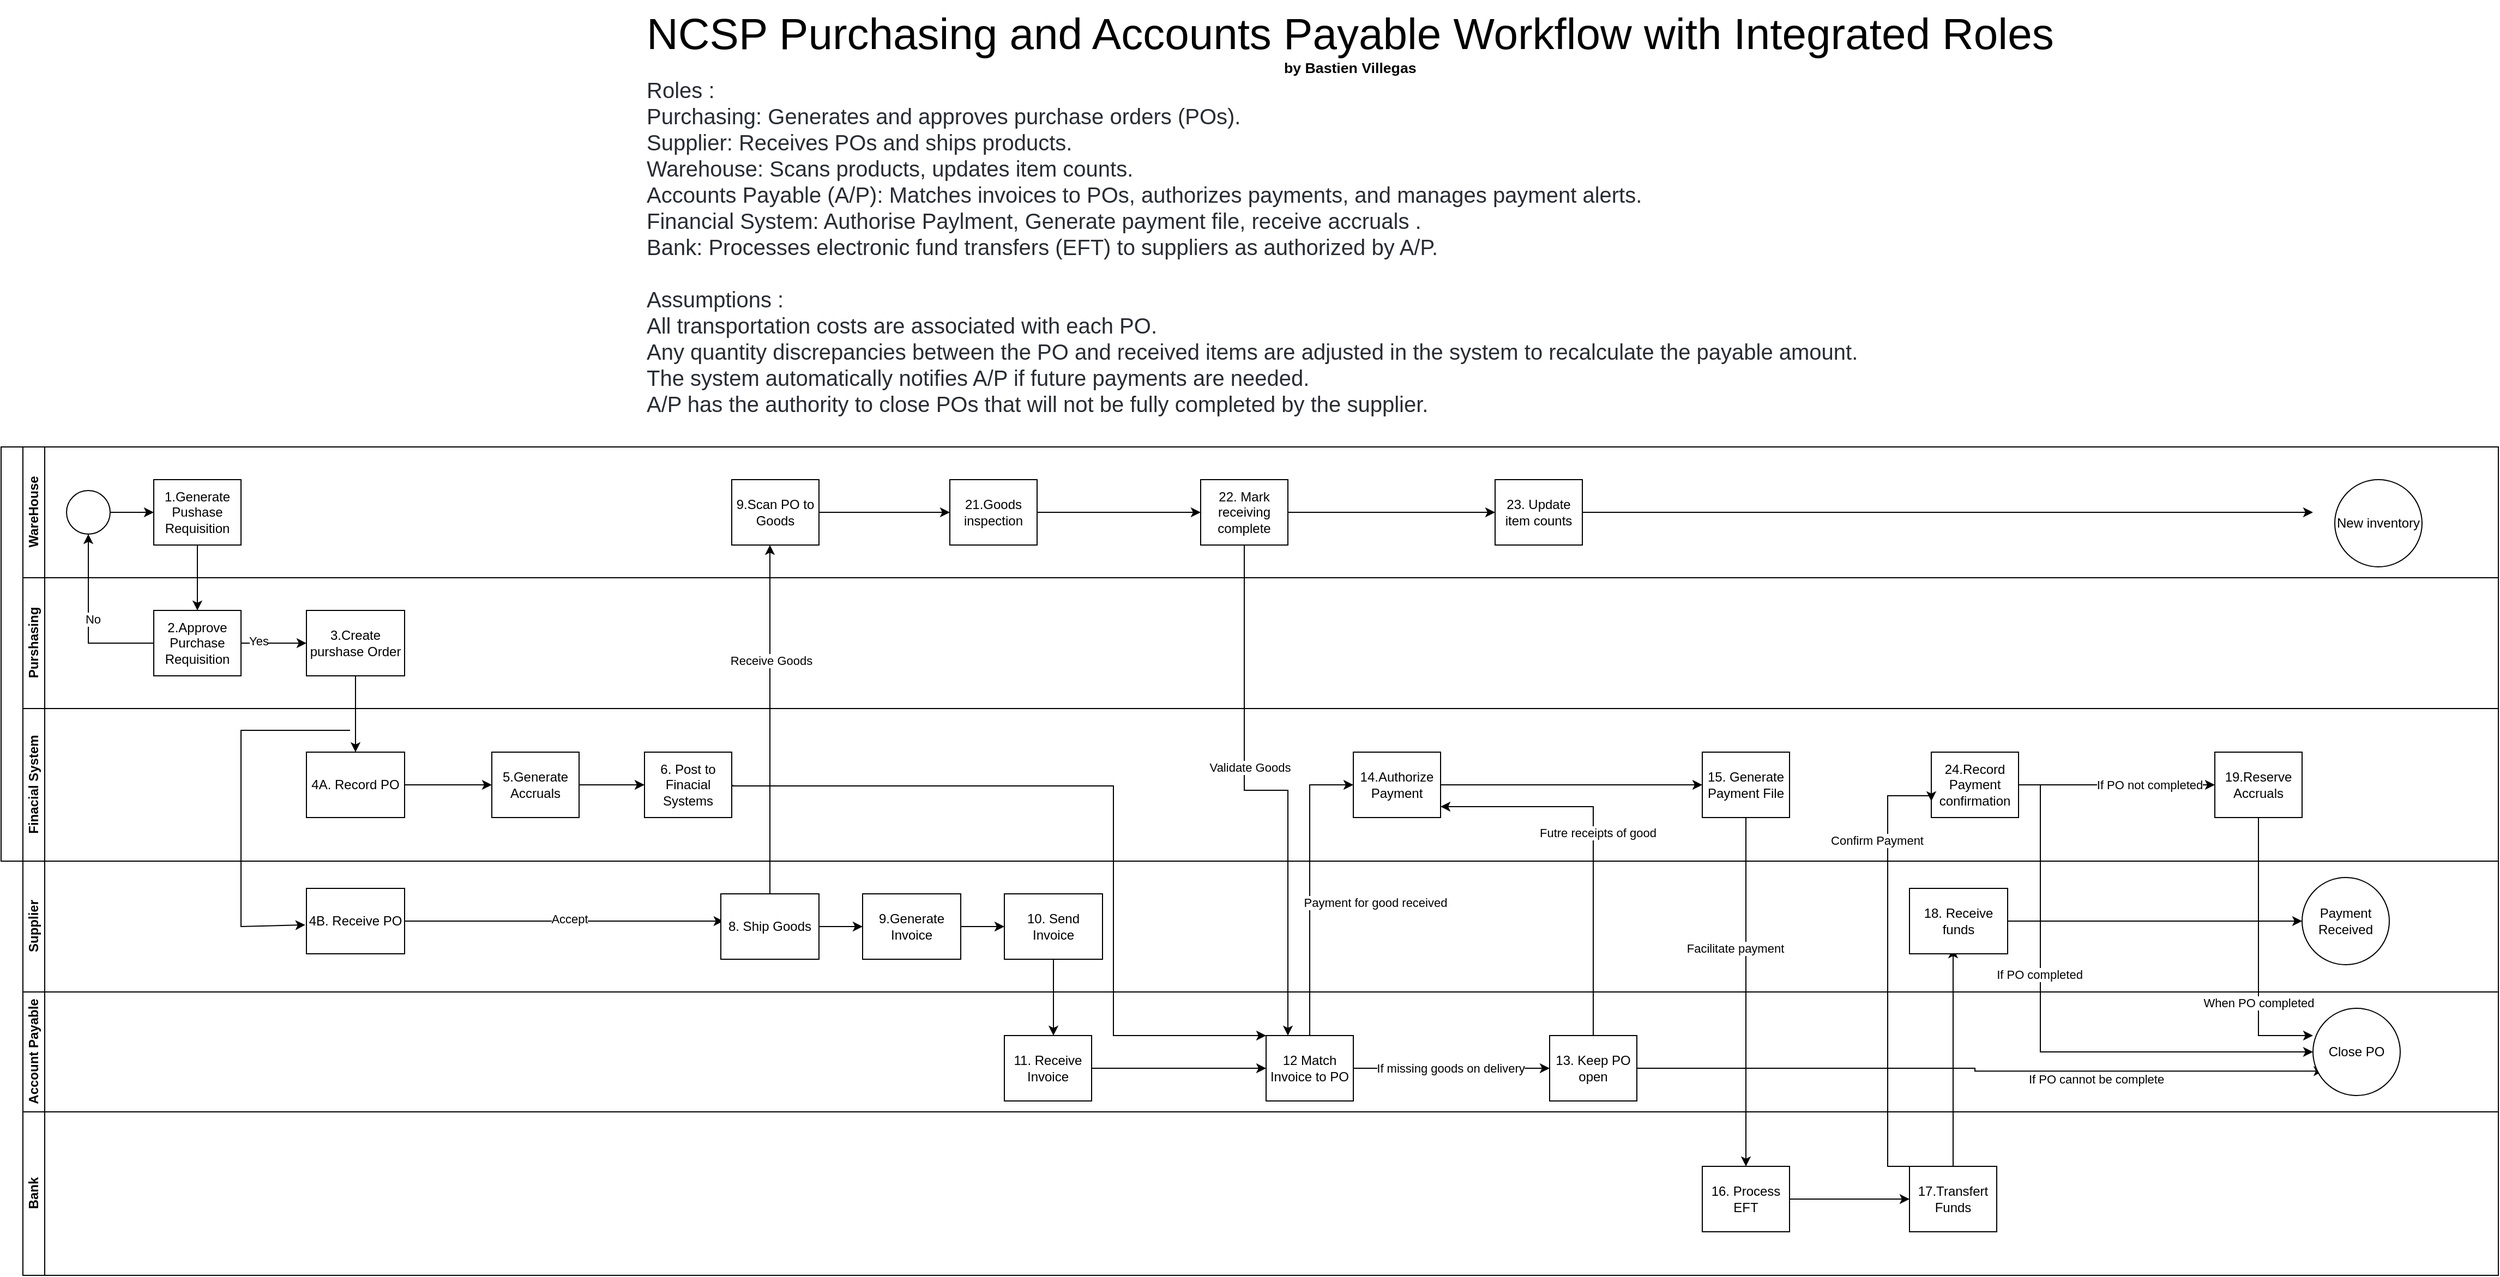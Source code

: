 <mxfile version="24.8.6">
  <diagram id="prtHgNgQTEPvFCAcTncT" name="Page-1">
    <mxGraphModel dx="1434" dy="1914" grid="1" gridSize="10" guides="1" tooltips="1" connect="1" arrows="1" fold="1" page="1" pageScale="1" pageWidth="827" pageHeight="1169" math="0" shadow="0">
      <root>
        <mxCell id="0" />
        <mxCell id="1" parent="0" />
        <mxCell id="dNxyNK7c78bLwvsdeMH5-19" value="" style="swimlane;html=1;childLayout=stackLayout;resizeParent=1;resizeParentMax=0;horizontal=0;startSize=20;horizontalStack=0;" parent="1" vertex="1">
          <mxGeometry x="120" y="120" width="2290" height="380" as="geometry" />
        </mxCell>
        <mxCell id="dNxyNK7c78bLwvsdeMH5-20" value="WareHouse" style="swimlane;html=1;startSize=20;horizontal=0;" parent="dNxyNK7c78bLwvsdeMH5-19" vertex="1">
          <mxGeometry x="20" width="2270" height="120" as="geometry" />
        </mxCell>
        <mxCell id="dNxyNK7c78bLwvsdeMH5-25" value="" style="edgeStyle=orthogonalEdgeStyle;rounded=0;orthogonalLoop=1;jettySize=auto;html=1;" parent="dNxyNK7c78bLwvsdeMH5-20" source="dNxyNK7c78bLwvsdeMH5-23" target="dNxyNK7c78bLwvsdeMH5-24" edge="1">
          <mxGeometry relative="1" as="geometry" />
        </mxCell>
        <mxCell id="dNxyNK7c78bLwvsdeMH5-23" value="" style="ellipse;whiteSpace=wrap;html=1;" parent="dNxyNK7c78bLwvsdeMH5-20" vertex="1">
          <mxGeometry x="40" y="40" width="40" height="40" as="geometry" />
        </mxCell>
        <mxCell id="GPdUt59Fllx6KTMSL-Bm-16" style="edgeStyle=orthogonalEdgeStyle;rounded=0;orthogonalLoop=1;jettySize=auto;html=1;" edge="1" parent="dNxyNK7c78bLwvsdeMH5-20" source="dNxyNK7c78bLwvsdeMH5-24">
          <mxGeometry relative="1" as="geometry">
            <mxPoint x="160" y="150" as="targetPoint" />
          </mxGeometry>
        </mxCell>
        <mxCell id="dNxyNK7c78bLwvsdeMH5-24" value="1.Generate Pushase Requisition" style="rounded=0;whiteSpace=wrap;html=1;fontFamily=Helvetica;fontSize=12;fontColor=#000000;align=center;" parent="dNxyNK7c78bLwvsdeMH5-20" vertex="1">
          <mxGeometry x="120" y="30" width="80" height="60" as="geometry" />
        </mxCell>
        <mxCell id="GPdUt59Fllx6KTMSL-Bm-47" style="edgeStyle=orthogonalEdgeStyle;rounded=0;orthogonalLoop=1;jettySize=auto;html=1;entryX=0;entryY=0.5;entryDx=0;entryDy=0;" edge="1" parent="dNxyNK7c78bLwvsdeMH5-20" source="GPdUt59Fllx6KTMSL-Bm-37">
          <mxGeometry relative="1" as="geometry">
            <mxPoint x="850" y="60" as="targetPoint" />
          </mxGeometry>
        </mxCell>
        <mxCell id="GPdUt59Fllx6KTMSL-Bm-37" value="9.Scan PO to Goods" style="rounded=0;whiteSpace=wrap;html=1;fontFamily=Helvetica;fontSize=12;fontColor=#000000;align=center;" vertex="1" parent="dNxyNK7c78bLwvsdeMH5-20">
          <mxGeometry x="650" y="30" width="80" height="60" as="geometry" />
        </mxCell>
        <mxCell id="GPdUt59Fllx6KTMSL-Bm-49" style="edgeStyle=orthogonalEdgeStyle;rounded=0;orthogonalLoop=1;jettySize=auto;html=1;" edge="1" parent="dNxyNK7c78bLwvsdeMH5-20" source="GPdUt59Fllx6KTMSL-Bm-48">
          <mxGeometry relative="1" as="geometry">
            <mxPoint x="1350" y="60" as="targetPoint" />
          </mxGeometry>
        </mxCell>
        <mxCell id="GPdUt59Fllx6KTMSL-Bm-48" value="22. Mark receiving complete" style="rounded=0;whiteSpace=wrap;html=1;fontFamily=Helvetica;fontSize=12;fontColor=#000000;align=center;" vertex="1" parent="dNxyNK7c78bLwvsdeMH5-20">
          <mxGeometry x="1080" y="30" width="80" height="60" as="geometry" />
        </mxCell>
        <mxCell id="GPdUt59Fllx6KTMSL-Bm-78" style="edgeStyle=orthogonalEdgeStyle;rounded=0;orthogonalLoop=1;jettySize=auto;html=1;" edge="1" parent="dNxyNK7c78bLwvsdeMH5-20" source="GPdUt59Fllx6KTMSL-Bm-50">
          <mxGeometry relative="1" as="geometry">
            <mxPoint x="2100" y="60" as="targetPoint" />
          </mxGeometry>
        </mxCell>
        <mxCell id="GPdUt59Fllx6KTMSL-Bm-50" value="23. Update item counts" style="rounded=0;whiteSpace=wrap;html=1;fontFamily=Helvetica;fontSize=12;fontColor=#000000;align=center;" vertex="1" parent="dNxyNK7c78bLwvsdeMH5-20">
          <mxGeometry x="1350" y="30" width="80" height="60" as="geometry" />
        </mxCell>
        <mxCell id="GPdUt59Fllx6KTMSL-Bm-89" style="edgeStyle=orthogonalEdgeStyle;rounded=0;orthogonalLoop=1;jettySize=auto;html=1;entryX=0;entryY=0.5;entryDx=0;entryDy=0;" edge="1" parent="dNxyNK7c78bLwvsdeMH5-20" source="GPdUt59Fllx6KTMSL-Bm-88" target="GPdUt59Fllx6KTMSL-Bm-48">
          <mxGeometry relative="1" as="geometry" />
        </mxCell>
        <mxCell id="GPdUt59Fllx6KTMSL-Bm-88" value="21.Goods inspection" style="rounded=0;whiteSpace=wrap;html=1;fontFamily=Helvetica;fontSize=12;fontColor=#000000;align=center;" vertex="1" parent="dNxyNK7c78bLwvsdeMH5-20">
          <mxGeometry x="850" y="30" width="80" height="60" as="geometry" />
        </mxCell>
        <mxCell id="dNxyNK7c78bLwvsdeMH5-21" value="Purshasing" style="swimlane;html=1;startSize=20;horizontal=0;" parent="dNxyNK7c78bLwvsdeMH5-19" vertex="1">
          <mxGeometry x="20" y="120" width="2270" height="120" as="geometry" />
        </mxCell>
        <mxCell id="GPdUt59Fllx6KTMSL-Bm-22" value="" style="edgeStyle=orthogonalEdgeStyle;rounded=0;orthogonalLoop=1;jettySize=auto;html=1;" edge="1" parent="dNxyNK7c78bLwvsdeMH5-21" source="GPdUt59Fllx6KTMSL-Bm-18" target="GPdUt59Fllx6KTMSL-Bm-21">
          <mxGeometry relative="1" as="geometry" />
        </mxCell>
        <mxCell id="GPdUt59Fllx6KTMSL-Bm-23" value="Yes" style="edgeLabel;html=1;align=center;verticalAlign=middle;resizable=0;points=[];" vertex="1" connectable="0" parent="GPdUt59Fllx6KTMSL-Bm-22">
          <mxGeometry x="-0.467" y="2" relative="1" as="geometry">
            <mxPoint as="offset" />
          </mxGeometry>
        </mxCell>
        <mxCell id="GPdUt59Fllx6KTMSL-Bm-18" value="2.Approve Purchase Requisition" style="rounded=0;whiteSpace=wrap;html=1;fontFamily=Helvetica;fontSize=12;fontColor=#000000;align=center;" vertex="1" parent="dNxyNK7c78bLwvsdeMH5-21">
          <mxGeometry x="120" y="30" width="80" height="60" as="geometry" />
        </mxCell>
        <mxCell id="GPdUt59Fllx6KTMSL-Bm-24" style="edgeStyle=orthogonalEdgeStyle;rounded=0;orthogonalLoop=1;jettySize=auto;html=1;" edge="1" parent="dNxyNK7c78bLwvsdeMH5-21" source="GPdUt59Fllx6KTMSL-Bm-21">
          <mxGeometry relative="1" as="geometry">
            <mxPoint x="305" y="160" as="targetPoint" />
          </mxGeometry>
        </mxCell>
        <mxCell id="GPdUt59Fllx6KTMSL-Bm-21" value="3.Create purshase Order" style="whiteSpace=wrap;html=1;fontColor=#000000;rounded=0;" vertex="1" parent="dNxyNK7c78bLwvsdeMH5-21">
          <mxGeometry x="260" y="30" width="90" height="60" as="geometry" />
        </mxCell>
        <mxCell id="GPdUt59Fllx6KTMSL-Bm-19" style="edgeStyle=orthogonalEdgeStyle;rounded=0;orthogonalLoop=1;jettySize=auto;html=1;entryX=0.5;entryY=1;entryDx=0;entryDy=0;" edge="1" parent="dNxyNK7c78bLwvsdeMH5-19" source="GPdUt59Fllx6KTMSL-Bm-18" target="dNxyNK7c78bLwvsdeMH5-23">
          <mxGeometry relative="1" as="geometry" />
        </mxCell>
        <mxCell id="GPdUt59Fllx6KTMSL-Bm-20" value="No" style="edgeLabel;html=1;align=center;verticalAlign=middle;resizable=0;points=[];" vertex="1" connectable="0" parent="GPdUt59Fllx6KTMSL-Bm-19">
          <mxGeometry x="0.025" y="-4" relative="1" as="geometry">
            <mxPoint as="offset" />
          </mxGeometry>
        </mxCell>
        <mxCell id="dNxyNK7c78bLwvsdeMH5-22" value="Finacial System" style="swimlane;html=1;startSize=20;horizontal=0;" parent="dNxyNK7c78bLwvsdeMH5-19" vertex="1">
          <mxGeometry x="20" y="240" width="2270" height="140" as="geometry" />
        </mxCell>
        <mxCell id="GPdUt59Fllx6KTMSL-Bm-28" style="edgeStyle=orthogonalEdgeStyle;rounded=0;orthogonalLoop=1;jettySize=auto;html=1;" edge="1" parent="dNxyNK7c78bLwvsdeMH5-22" source="GPdUt59Fllx6KTMSL-Bm-25">
          <mxGeometry relative="1" as="geometry">
            <mxPoint x="430" y="70" as="targetPoint" />
          </mxGeometry>
        </mxCell>
        <mxCell id="GPdUt59Fllx6KTMSL-Bm-25" value="4A. Record PO" style="whiteSpace=wrap;html=1;fontColor=#000000;rounded=0;" vertex="1" parent="dNxyNK7c78bLwvsdeMH5-22">
          <mxGeometry x="260" y="40" width="90" height="60" as="geometry" />
        </mxCell>
        <mxCell id="GPdUt59Fllx6KTMSL-Bm-31" style="edgeStyle=orthogonalEdgeStyle;rounded=0;orthogonalLoop=1;jettySize=auto;html=1;entryX=0;entryY=0.5;entryDx=0;entryDy=0;" edge="1" parent="dNxyNK7c78bLwvsdeMH5-22" source="GPdUt59Fllx6KTMSL-Bm-29" target="GPdUt59Fllx6KTMSL-Bm-30">
          <mxGeometry relative="1" as="geometry" />
        </mxCell>
        <mxCell id="GPdUt59Fllx6KTMSL-Bm-29" value="5.Generate Accruals" style="rounded=0;whiteSpace=wrap;html=1;fontFamily=Helvetica;fontSize=12;fontColor=#000000;align=center;" vertex="1" parent="dNxyNK7c78bLwvsdeMH5-22">
          <mxGeometry x="430" y="40" width="80" height="60" as="geometry" />
        </mxCell>
        <mxCell id="GPdUt59Fllx6KTMSL-Bm-30" value="6. Post to Finacial Systems" style="rounded=0;whiteSpace=wrap;html=1;fontFamily=Helvetica;fontSize=12;fontColor=#000000;align=center;" vertex="1" parent="dNxyNK7c78bLwvsdeMH5-22">
          <mxGeometry x="570" y="40" width="80" height="60" as="geometry" />
        </mxCell>
        <mxCell id="GPdUt59Fllx6KTMSL-Bm-61" style="edgeStyle=orthogonalEdgeStyle;rounded=0;orthogonalLoop=1;jettySize=auto;html=1;" edge="1" parent="dNxyNK7c78bLwvsdeMH5-22" source="GPdUt59Fllx6KTMSL-Bm-58">
          <mxGeometry relative="1" as="geometry">
            <mxPoint x="1540" y="70" as="targetPoint" />
          </mxGeometry>
        </mxCell>
        <mxCell id="GPdUt59Fllx6KTMSL-Bm-58" value="14.Authorize Payment" style="rounded=0;whiteSpace=wrap;html=1;fontFamily=Helvetica;fontSize=12;fontColor=#000000;align=center;" vertex="1" parent="dNxyNK7c78bLwvsdeMH5-22">
          <mxGeometry x="1220" y="40" width="80" height="60" as="geometry" />
        </mxCell>
        <mxCell id="GPdUt59Fllx6KTMSL-Bm-59" style="edgeStyle=orthogonalEdgeStyle;rounded=0;orthogonalLoop=1;jettySize=auto;html=1;entryX=1;entryY=0.5;entryDx=0;entryDy=0;exitX=0.5;exitY=0;exitDx=0;exitDy=0;" edge="1" parent="dNxyNK7c78bLwvsdeMH5-22" source="GPdUt59Fllx6KTMSL-Bm-56">
          <mxGeometry relative="1" as="geometry">
            <mxPoint x="1440.0" y="320.0" as="sourcePoint" />
            <mxPoint x="1300" y="90" as="targetPoint" />
            <Array as="points">
              <mxPoint x="1440" y="90" />
            </Array>
          </mxGeometry>
        </mxCell>
        <mxCell id="GPdUt59Fllx6KTMSL-Bm-60" value="Futre receipts of good" style="edgeLabel;html=1;align=center;verticalAlign=middle;resizable=0;points=[];" vertex="1" connectable="0" parent="GPdUt59Fllx6KTMSL-Bm-59">
          <mxGeometry x="0.067" y="-4" relative="1" as="geometry">
            <mxPoint as="offset" />
          </mxGeometry>
        </mxCell>
        <mxCell id="GPdUt59Fllx6KTMSL-Bm-63" style="edgeStyle=orthogonalEdgeStyle;rounded=0;orthogonalLoop=1;jettySize=auto;html=1;" edge="1" parent="dNxyNK7c78bLwvsdeMH5-22" source="GPdUt59Fllx6KTMSL-Bm-62">
          <mxGeometry relative="1" as="geometry">
            <mxPoint x="1580" y="420.0" as="targetPoint" />
          </mxGeometry>
        </mxCell>
        <mxCell id="GPdUt59Fllx6KTMSL-Bm-84" value="Facilitate payment" style="edgeLabel;html=1;align=center;verticalAlign=middle;resizable=0;points=[];" vertex="1" connectable="0" parent="GPdUt59Fllx6KTMSL-Bm-63">
          <mxGeometry x="-0.3" y="4" relative="1" as="geometry">
            <mxPoint x="-14" y="8" as="offset" />
          </mxGeometry>
        </mxCell>
        <mxCell id="GPdUt59Fllx6KTMSL-Bm-71" style="edgeStyle=orthogonalEdgeStyle;rounded=0;orthogonalLoop=1;jettySize=auto;html=1;" edge="1" parent="dNxyNK7c78bLwvsdeMH5-22">
          <mxGeometry relative="1" as="geometry">
            <mxPoint x="2010" y="70" as="targetPoint" />
            <mxPoint x="1830" y="70" as="sourcePoint" />
          </mxGeometry>
        </mxCell>
        <mxCell id="GPdUt59Fllx6KTMSL-Bm-77" value="If PO not completed" style="edgeLabel;html=1;align=center;verticalAlign=middle;resizable=0;points=[];" vertex="1" connectable="0" parent="GPdUt59Fllx6KTMSL-Bm-71">
          <mxGeometry x="0.529" y="1" relative="1" as="geometry">
            <mxPoint x="-18" y="1" as="offset" />
          </mxGeometry>
        </mxCell>
        <mxCell id="GPdUt59Fllx6KTMSL-Bm-62" value="15. Generate Payment File" style="rounded=0;whiteSpace=wrap;html=1;fontFamily=Helvetica;fontSize=12;fontColor=#000000;align=center;" vertex="1" parent="dNxyNK7c78bLwvsdeMH5-22">
          <mxGeometry x="1540" y="40" width="80" height="60" as="geometry" />
        </mxCell>
        <mxCell id="GPdUt59Fllx6KTMSL-Bm-72" value="19.Reserve Accruals" style="rounded=0;whiteSpace=wrap;html=1;fontFamily=Helvetica;fontSize=12;fontColor=#000000;align=center;" vertex="1" parent="dNxyNK7c78bLwvsdeMH5-22">
          <mxGeometry x="2010" y="40" width="80" height="60" as="geometry" />
        </mxCell>
        <mxCell id="GPdUt59Fllx6KTMSL-Bm-75" value="" style="endArrow=classic;html=1;rounded=0;entryX=0;entryY=0.5;entryDx=0;entryDy=0;" edge="1" parent="dNxyNK7c78bLwvsdeMH5-22" target="GPdUt59Fllx6KTMSL-Bm-70">
          <mxGeometry width="50" height="50" relative="1" as="geometry">
            <mxPoint x="1850" y="70" as="sourcePoint" />
            <mxPoint x="2030" y="315.0" as="targetPoint" />
            <Array as="points">
              <mxPoint x="1850" y="315" />
            </Array>
          </mxGeometry>
        </mxCell>
        <mxCell id="GPdUt59Fllx6KTMSL-Bm-76" value="If PO completed" style="edgeLabel;html=1;align=center;verticalAlign=middle;resizable=0;points=[];" vertex="1" connectable="0" parent="GPdUt59Fllx6KTMSL-Bm-75">
          <mxGeometry x="-0.296" y="-1" relative="1" as="geometry">
            <mxPoint as="offset" />
          </mxGeometry>
        </mxCell>
        <mxCell id="GPdUt59Fllx6KTMSL-Bm-94" value="24.Record Payment confirmation" style="rounded=0;whiteSpace=wrap;html=1;fontFamily=Helvetica;fontSize=12;fontColor=#000000;align=center;" vertex="1" parent="dNxyNK7c78bLwvsdeMH5-22">
          <mxGeometry x="1750" y="40" width="80" height="60" as="geometry" />
        </mxCell>
        <mxCell id="GPdUt59Fllx6KTMSL-Bm-1" value="Bank" style="swimlane;html=1;startSize=20;horizontal=0;" vertex="1" parent="1">
          <mxGeometry x="140" y="730" width="2270" height="150" as="geometry" />
        </mxCell>
        <mxCell id="GPdUt59Fllx6KTMSL-Bm-65" style="edgeStyle=orthogonalEdgeStyle;rounded=0;orthogonalLoop=1;jettySize=auto;html=1;" edge="1" parent="GPdUt59Fllx6KTMSL-Bm-1" source="GPdUt59Fllx6KTMSL-Bm-64">
          <mxGeometry relative="1" as="geometry">
            <mxPoint x="1730" y="80.0" as="targetPoint" />
          </mxGeometry>
        </mxCell>
        <mxCell id="GPdUt59Fllx6KTMSL-Bm-64" value="16. Process EFT" style="whiteSpace=wrap;html=1;fontColor=#000000;rounded=0;" vertex="1" parent="GPdUt59Fllx6KTMSL-Bm-1">
          <mxGeometry x="1540" y="50" width="80" height="60" as="geometry" />
        </mxCell>
        <mxCell id="GPdUt59Fllx6KTMSL-Bm-67" style="edgeStyle=orthogonalEdgeStyle;rounded=0;orthogonalLoop=1;jettySize=auto;html=1;" edge="1" parent="GPdUt59Fllx6KTMSL-Bm-1" source="GPdUt59Fllx6KTMSL-Bm-66">
          <mxGeometry relative="1" as="geometry">
            <mxPoint x="1770" y="-150.0" as="targetPoint" />
          </mxGeometry>
        </mxCell>
        <mxCell id="GPdUt59Fllx6KTMSL-Bm-66" value="17.Transfert Funds" style="whiteSpace=wrap;html=1;fontColor=#000000;rounded=0;" vertex="1" parent="GPdUt59Fllx6KTMSL-Bm-1">
          <mxGeometry x="1730" y="50" width="80" height="60" as="geometry" />
        </mxCell>
        <mxCell id="GPdUt59Fllx6KTMSL-Bm-5" value="Supplier" style="swimlane;html=1;startSize=20;horizontal=0;" vertex="1" parent="1">
          <mxGeometry x="140" y="500" width="2270" height="120" as="geometry" />
        </mxCell>
        <mxCell id="GPdUt59Fllx6KTMSL-Bm-34" style="edgeStyle=orthogonalEdgeStyle;rounded=0;orthogonalLoop=1;jettySize=auto;html=1;" edge="1" parent="GPdUt59Fllx6KTMSL-Bm-5" source="GPdUt59Fllx6KTMSL-Bm-33">
          <mxGeometry relative="1" as="geometry">
            <mxPoint x="642.381" y="55" as="targetPoint" />
          </mxGeometry>
        </mxCell>
        <mxCell id="GPdUt59Fllx6KTMSL-Bm-54" value="Accept" style="edgeLabel;html=1;align=center;verticalAlign=middle;resizable=0;points=[];" vertex="1" connectable="0" parent="GPdUt59Fllx6KTMSL-Bm-34">
          <mxGeometry x="0.035" y="3" relative="1" as="geometry">
            <mxPoint as="offset" />
          </mxGeometry>
        </mxCell>
        <mxCell id="GPdUt59Fllx6KTMSL-Bm-33" value="4B. Receive PO" style="whiteSpace=wrap;html=1;fontColor=#000000;rounded=0;" vertex="1" parent="GPdUt59Fllx6KTMSL-Bm-5">
          <mxGeometry x="260" y="25" width="90" height="60" as="geometry" />
        </mxCell>
        <mxCell id="GPdUt59Fllx6KTMSL-Bm-32" value="" style="endArrow=classic;html=1;rounded=0;entryX=-0.012;entryY=0.558;entryDx=0;entryDy=0;entryPerimeter=0;" edge="1" parent="GPdUt59Fllx6KTMSL-Bm-5" target="GPdUt59Fllx6KTMSL-Bm-33">
          <mxGeometry width="50" height="50" relative="1" as="geometry">
            <mxPoint x="300" y="-120" as="sourcePoint" />
            <mxPoint x="240" y="60" as="targetPoint" />
            <Array as="points">
              <mxPoint x="200" y="-120" />
              <mxPoint x="200" y="60" />
            </Array>
          </mxGeometry>
        </mxCell>
        <mxCell id="GPdUt59Fllx6KTMSL-Bm-36" style="edgeStyle=orthogonalEdgeStyle;rounded=0;orthogonalLoop=1;jettySize=auto;html=1;" edge="1" parent="GPdUt59Fllx6KTMSL-Bm-5" source="GPdUt59Fllx6KTMSL-Bm-35">
          <mxGeometry relative="1" as="geometry">
            <mxPoint x="685" y="-290" as="targetPoint" />
          </mxGeometry>
        </mxCell>
        <mxCell id="GPdUt59Fllx6KTMSL-Bm-53" value="Receive Goods" style="edgeLabel;html=1;align=center;verticalAlign=middle;resizable=0;points=[];" vertex="1" connectable="0" parent="GPdUt59Fllx6KTMSL-Bm-36">
          <mxGeometry x="0.339" relative="1" as="geometry">
            <mxPoint as="offset" />
          </mxGeometry>
        </mxCell>
        <mxCell id="GPdUt59Fllx6KTMSL-Bm-38" style="edgeStyle=orthogonalEdgeStyle;rounded=0;orthogonalLoop=1;jettySize=auto;html=1;" edge="1" parent="GPdUt59Fllx6KTMSL-Bm-5" source="GPdUt59Fllx6KTMSL-Bm-35">
          <mxGeometry relative="1" as="geometry">
            <mxPoint x="770" y="60" as="targetPoint" />
          </mxGeometry>
        </mxCell>
        <mxCell id="GPdUt59Fllx6KTMSL-Bm-35" value="8. Ship Goods" style="whiteSpace=wrap;html=1;fontColor=#000000;rounded=0;" vertex="1" parent="GPdUt59Fllx6KTMSL-Bm-5">
          <mxGeometry x="640" y="30" width="90" height="60" as="geometry" />
        </mxCell>
        <mxCell id="GPdUt59Fllx6KTMSL-Bm-40" style="edgeStyle=orthogonalEdgeStyle;rounded=0;orthogonalLoop=1;jettySize=auto;html=1;" edge="1" parent="GPdUt59Fllx6KTMSL-Bm-5" source="GPdUt59Fllx6KTMSL-Bm-39">
          <mxGeometry relative="1" as="geometry">
            <mxPoint x="900" y="60" as="targetPoint" />
          </mxGeometry>
        </mxCell>
        <mxCell id="GPdUt59Fllx6KTMSL-Bm-39" value="9.Generate Invoice" style="whiteSpace=wrap;html=1;fontColor=#000000;rounded=0;" vertex="1" parent="GPdUt59Fllx6KTMSL-Bm-5">
          <mxGeometry x="770" y="30" width="90" height="60" as="geometry" />
        </mxCell>
        <mxCell id="GPdUt59Fllx6KTMSL-Bm-42" style="edgeStyle=orthogonalEdgeStyle;rounded=0;orthogonalLoop=1;jettySize=auto;html=1;" edge="1" parent="GPdUt59Fllx6KTMSL-Bm-5" source="GPdUt59Fllx6KTMSL-Bm-41">
          <mxGeometry relative="1" as="geometry">
            <mxPoint x="945" y="160.0" as="targetPoint" />
          </mxGeometry>
        </mxCell>
        <mxCell id="GPdUt59Fllx6KTMSL-Bm-41" value="10. Send Invoice" style="whiteSpace=wrap;html=1;fontColor=#000000;rounded=0;" vertex="1" parent="GPdUt59Fllx6KTMSL-Bm-5">
          <mxGeometry x="900" y="30" width="90" height="60" as="geometry" />
        </mxCell>
        <mxCell id="GPdUt59Fllx6KTMSL-Bm-81" style="edgeStyle=orthogonalEdgeStyle;rounded=0;orthogonalLoop=1;jettySize=auto;html=1;" edge="1" parent="GPdUt59Fllx6KTMSL-Bm-5" source="GPdUt59Fllx6KTMSL-Bm-68">
          <mxGeometry relative="1" as="geometry">
            <mxPoint x="2090" y="55.0" as="targetPoint" />
          </mxGeometry>
        </mxCell>
        <mxCell id="GPdUt59Fllx6KTMSL-Bm-68" value="18. Receive funds" style="whiteSpace=wrap;html=1;fontColor=#000000;rounded=0;" vertex="1" parent="GPdUt59Fllx6KTMSL-Bm-5">
          <mxGeometry x="1730" y="25" width="90" height="60" as="geometry" />
        </mxCell>
        <mxCell id="GPdUt59Fllx6KTMSL-Bm-79" value="Payment Received" style="ellipse;whiteSpace=wrap;html=1;aspect=fixed;" vertex="1" parent="GPdUt59Fllx6KTMSL-Bm-5">
          <mxGeometry x="2090" y="15" width="80" height="80" as="geometry" />
        </mxCell>
        <mxCell id="GPdUt59Fllx6KTMSL-Bm-9" value="Account Payable" style="swimlane;html=1;startSize=20;horizontal=0;" vertex="1" parent="1">
          <mxGeometry x="140" y="620" width="2270" height="110" as="geometry" />
        </mxCell>
        <mxCell id="GPdUt59Fllx6KTMSL-Bm-44" style="edgeStyle=orthogonalEdgeStyle;rounded=0;orthogonalLoop=1;jettySize=auto;html=1;entryX=0;entryY=0.5;entryDx=0;entryDy=0;" edge="1" parent="GPdUt59Fllx6KTMSL-Bm-9" source="GPdUt59Fllx6KTMSL-Bm-43" target="GPdUt59Fllx6KTMSL-Bm-45">
          <mxGeometry relative="1" as="geometry">
            <mxPoint x="1100" y="70.0" as="targetPoint" />
          </mxGeometry>
        </mxCell>
        <mxCell id="GPdUt59Fllx6KTMSL-Bm-43" value="11. Receive Invoice" style="whiteSpace=wrap;html=1;fontColor=#000000;rounded=0;" vertex="1" parent="GPdUt59Fllx6KTMSL-Bm-9">
          <mxGeometry x="900" y="40" width="80" height="60" as="geometry" />
        </mxCell>
        <mxCell id="GPdUt59Fllx6KTMSL-Bm-55" style="edgeStyle=orthogonalEdgeStyle;rounded=0;orthogonalLoop=1;jettySize=auto;html=1;entryX=0;entryY=0.5;entryDx=0;entryDy=0;" edge="1" parent="GPdUt59Fllx6KTMSL-Bm-9" source="GPdUt59Fllx6KTMSL-Bm-45" target="GPdUt59Fllx6KTMSL-Bm-56">
          <mxGeometry relative="1" as="geometry">
            <mxPoint x="1260" y="70.0" as="targetPoint" />
            <Array as="points">
              <mxPoint x="1340" y="70" />
              <mxPoint x="1340" y="70" />
            </Array>
          </mxGeometry>
        </mxCell>
        <mxCell id="GPdUt59Fllx6KTMSL-Bm-90" value="If missing goods on delivery" style="edgeLabel;html=1;align=center;verticalAlign=middle;resizable=0;points=[];" vertex="1" connectable="0" parent="GPdUt59Fllx6KTMSL-Bm-55">
          <mxGeometry x="-0.243" y="-1" relative="1" as="geometry">
            <mxPoint x="21" y="-1" as="offset" />
          </mxGeometry>
        </mxCell>
        <mxCell id="GPdUt59Fllx6KTMSL-Bm-45" value="12 Match Invoice to PO" style="whiteSpace=wrap;html=1;fontColor=#000000;rounded=0;" vertex="1" parent="GPdUt59Fllx6KTMSL-Bm-9">
          <mxGeometry x="1140" y="40" width="80" height="60" as="geometry" />
        </mxCell>
        <mxCell id="GPdUt59Fllx6KTMSL-Bm-46" style="edgeStyle=orthogonalEdgeStyle;rounded=0;orthogonalLoop=1;jettySize=auto;html=1;entryX=0;entryY=0;entryDx=0;entryDy=0;" edge="1" parent="GPdUt59Fllx6KTMSL-Bm-9" target="GPdUt59Fllx6KTMSL-Bm-45">
          <mxGeometry relative="1" as="geometry">
            <mxPoint x="651" y="-190.0" as="sourcePoint" />
            <mxPoint x="1101" y="40" as="targetPoint" />
            <Array as="points">
              <mxPoint x="1000" y="-189" />
              <mxPoint x="1000" y="40" />
            </Array>
          </mxGeometry>
        </mxCell>
        <mxCell id="GPdUt59Fllx6KTMSL-Bm-69" style="edgeStyle=orthogonalEdgeStyle;rounded=0;orthogonalLoop=1;jettySize=auto;html=1;entryX=0.12;entryY=0.72;entryDx=0;entryDy=0;entryPerimeter=0;" edge="1" parent="GPdUt59Fllx6KTMSL-Bm-9" source="GPdUt59Fllx6KTMSL-Bm-56" target="GPdUt59Fllx6KTMSL-Bm-70">
          <mxGeometry relative="1" as="geometry">
            <mxPoint x="2090" y="70.0" as="targetPoint" />
          </mxGeometry>
        </mxCell>
        <mxCell id="GPdUt59Fllx6KTMSL-Bm-85" value="If PO cannot be complete" style="edgeLabel;html=1;align=center;verticalAlign=middle;resizable=0;points=[];" vertex="1" connectable="0" parent="GPdUt59Fllx6KTMSL-Bm-69">
          <mxGeometry x="-0.486" y="-5" relative="1" as="geometry">
            <mxPoint x="258" y="5" as="offset" />
          </mxGeometry>
        </mxCell>
        <mxCell id="GPdUt59Fllx6KTMSL-Bm-56" value="13. Keep PO open" style="whiteSpace=wrap;html=1;fontColor=#000000;rounded=0;" vertex="1" parent="GPdUt59Fllx6KTMSL-Bm-9">
          <mxGeometry x="1400" y="40" width="80" height="60" as="geometry" />
        </mxCell>
        <mxCell id="GPdUt59Fllx6KTMSL-Bm-70" value="Close PO" style="ellipse;whiteSpace=wrap;html=1;aspect=fixed;" vertex="1" parent="GPdUt59Fllx6KTMSL-Bm-9">
          <mxGeometry x="2100" y="15" width="80" height="80" as="geometry" />
        </mxCell>
        <mxCell id="GPdUt59Fllx6KTMSL-Bm-51" style="edgeStyle=orthogonalEdgeStyle;rounded=0;orthogonalLoop=1;jettySize=auto;html=1;entryX=0.25;entryY=0;entryDx=0;entryDy=0;" edge="1" parent="1" source="GPdUt59Fllx6KTMSL-Bm-48" target="GPdUt59Fllx6KTMSL-Bm-45">
          <mxGeometry relative="1" as="geometry" />
        </mxCell>
        <mxCell id="GPdUt59Fllx6KTMSL-Bm-52" value="Validate Goods" style="edgeLabel;html=1;align=center;verticalAlign=middle;resizable=0;points=[];" vertex="1" connectable="0" parent="GPdUt59Fllx6KTMSL-Bm-51">
          <mxGeometry x="-0.17" y="5" relative="1" as="geometry">
            <mxPoint as="offset" />
          </mxGeometry>
        </mxCell>
        <mxCell id="GPdUt59Fllx6KTMSL-Bm-57" style="edgeStyle=orthogonalEdgeStyle;rounded=0;orthogonalLoop=1;jettySize=auto;html=1;entryX=0;entryY=0.5;entryDx=0;entryDy=0;" edge="1" parent="1" source="GPdUt59Fllx6KTMSL-Bm-45" target="GPdUt59Fllx6KTMSL-Bm-58">
          <mxGeometry relative="1" as="geometry">
            <mxPoint x="1350" y="440" as="targetPoint" />
          </mxGeometry>
        </mxCell>
        <mxCell id="GPdUt59Fllx6KTMSL-Bm-96" value="Payment for good received" style="edgeLabel;html=1;align=center;verticalAlign=middle;resizable=0;points=[];" vertex="1" connectable="0" parent="GPdUt59Fllx6KTMSL-Bm-57">
          <mxGeometry x="-0.096" y="1" relative="1" as="geometry">
            <mxPoint x="61" as="offset" />
          </mxGeometry>
        </mxCell>
        <mxCell id="GPdUt59Fllx6KTMSL-Bm-82" value="New inventory" style="ellipse;whiteSpace=wrap;html=1;aspect=fixed;" vertex="1" parent="1">
          <mxGeometry x="2260" y="150" width="80" height="80" as="geometry" />
        </mxCell>
        <mxCell id="GPdUt59Fllx6KTMSL-Bm-73" style="edgeStyle=orthogonalEdgeStyle;rounded=0;orthogonalLoop=1;jettySize=auto;html=1;entryX=0;entryY=0.313;entryDx=0;entryDy=0;entryPerimeter=0;" edge="1" parent="1" source="GPdUt59Fllx6KTMSL-Bm-72" target="GPdUt59Fllx6KTMSL-Bm-70">
          <mxGeometry relative="1" as="geometry">
            <mxPoint x="2280" y="630.0" as="targetPoint" />
            <Array as="points">
              <mxPoint x="2190" y="660" />
            </Array>
          </mxGeometry>
        </mxCell>
        <mxCell id="GPdUt59Fllx6KTMSL-Bm-74" value="When PO completed" style="edgeLabel;html=1;align=center;verticalAlign=middle;resizable=0;points=[];" vertex="1" connectable="0" parent="GPdUt59Fllx6KTMSL-Bm-73">
          <mxGeometry x="0.025" y="-4" relative="1" as="geometry">
            <mxPoint x="4" y="42" as="offset" />
          </mxGeometry>
        </mxCell>
        <UserObject label="&lt;div style=&quot;font-size: 40px;&quot; align=&quot;center&quot;&gt;NCSP Purchasing and Accounts Payable Workflow with Integrated Roles&lt;span data-lucid-type=&quot;application/vnd.lucid.text&quot; data-lucid-content=&quot;{&amp;quot;t&amp;quot;:&amp;quot;NCSP Purchasing and Payables Process Flow Overview\nby Bastien Villegas\nRoles : \nPurchasing: Generates and approves purchase orders (POs).\nSupplier: Receives POs and ships products.\nWarehouse: Scans products, updates item counts.\nAccounts Payable (A/P): Matches invoices to POs, authorizes payments, and manages payment alerts.\nFinancial System: Authorise Paylment, Generate payment file, receive accruals .\nBank: Processes electronic fund transfers (EFT) to suppliers as authorized by A/P.\n\nAssumptions :\nAll transportation costs are associated with each PO.\nAny quantity discrepancies between the PO and received items are adjusted in the system to recalculate the payable amount.\nThe system automatically notifies A/P if future payments are needed.\nA/P has the authority to close POs that will not be fully completed by the supplier.&amp;quot;,&amp;quot;m&amp;quot;:[{&amp;quot;s&amp;quot;:0,&amp;quot;n&amp;quot;:&amp;quot;s&amp;quot;,&amp;quot;v&amp;quot;:53.333,&amp;quot;e&amp;quot;:51},{&amp;quot;s&amp;quot;:0,&amp;quot;n&amp;quot;:&amp;quot;fc&amp;quot;,&amp;quot;v&amp;quot;:&amp;quot;Bold&amp;quot;,&amp;quot;e&amp;quot;:70},{&amp;quot;s&amp;quot;:0,&amp;quot;n&amp;quot;:&amp;quot;b&amp;quot;,&amp;quot;v&amp;quot;:true,&amp;quot;e&amp;quot;:70},{&amp;quot;s&amp;quot;:0,&amp;quot;n&amp;quot;:&amp;quot;fid&amp;quot;,&amp;quot;v&amp;quot;:5,&amp;quot;e&amp;quot;:70},{&amp;quot;s&amp;quot;:70,&amp;quot;n&amp;quot;:&amp;quot;c&amp;quot;,&amp;quot;v&amp;quot;:&amp;quot;#282c33ff&amp;quot;,&amp;quot;e&amp;quot;:835},{&amp;quot;s&amp;quot;:70,&amp;quot;n&amp;quot;:&amp;quot;fsp&amp;quot;,&amp;quot;v&amp;quot;:&amp;quot;ss_presetShapeStyle1_textStyle&amp;quot;,&amp;quot;e&amp;quot;:835},{&amp;quot;s&amp;quot;:71,&amp;quot;n&amp;quot;:&amp;quot;s&amp;quot;,&amp;quot;v&amp;quot;:26.667,&amp;quot;e&amp;quot;:835},{&amp;quot;s&amp;quot;:71,&amp;quot;n&amp;quot;:&amp;quot;a&amp;quot;,&amp;quot;v&amp;quot;:&amp;quot;left&amp;quot;},{&amp;quot;s&amp;quot;:80,&amp;quot;n&amp;quot;:&amp;quot;a&amp;quot;,&amp;quot;v&amp;quot;:&amp;quot;left&amp;quot;},{&amp;quot;s&amp;quot;:138,&amp;quot;n&amp;quot;:&amp;quot;a&amp;quot;,&amp;quot;v&amp;quot;:&amp;quot;left&amp;quot;},{&amp;quot;s&amp;quot;:181,&amp;quot;n&amp;quot;:&amp;quot;a&amp;quot;,&amp;quot;v&amp;quot;:&amp;quot;left&amp;quot;},{&amp;quot;s&amp;quot;:229,&amp;quot;n&amp;quot;:&amp;quot;a&amp;quot;,&amp;quot;v&amp;quot;:&amp;quot;left&amp;quot;},{&amp;quot;s&amp;quot;:327,&amp;quot;n&amp;quot;:&amp;quot;a&amp;quot;,&amp;quot;v&amp;quot;:&amp;quot;left&amp;quot;},{&amp;quot;s&amp;quot;:407,&amp;quot;n&amp;quot;:&amp;quot;a&amp;quot;,&amp;quot;v&amp;quot;:&amp;quot;left&amp;quot;},{&amp;quot;s&amp;quot;:490,&amp;quot;n&amp;quot;:&amp;quot;a&amp;quot;,&amp;quot;v&amp;quot;:&amp;quot;left&amp;quot;},{&amp;quot;s&amp;quot;:491,&amp;quot;n&amp;quot;:&amp;quot;a&amp;quot;,&amp;quot;v&amp;quot;:&amp;quot;left&amp;quot;},{&amp;quot;s&amp;quot;:505,&amp;quot;n&amp;quot;:&amp;quot;a&amp;quot;,&amp;quot;v&amp;quot;:&amp;quot;left&amp;quot;},{&amp;quot;s&amp;quot;:559,&amp;quot;n&amp;quot;:&amp;quot;a&amp;quot;,&amp;quot;v&amp;quot;:&amp;quot;left&amp;quot;},{&amp;quot;s&amp;quot;:682,&amp;quot;n&amp;quot;:&amp;quot;a&amp;quot;,&amp;quot;v&amp;quot;:&amp;quot;left&amp;quot;},{&amp;quot;s&amp;quot;:751,&amp;quot;n&amp;quot;:&amp;quot;a&amp;quot;,&amp;quot;v&amp;quot;:&amp;quot;left&amp;quot;},{&amp;quot;s&amp;quot;:51,&amp;quot;n&amp;quot;:&amp;quot;s&amp;quot;,&amp;quot;v&amp;quot;:17.778,&amp;quot;e&amp;quot;:71}]}&quot;&gt;&lt;span style=&quot;font-weight:bold;font-size:40px;&quot;&gt;&lt;/span&gt;&lt;/span&gt;&lt;/div&gt;&lt;div align=&quot;center&quot;&gt;&lt;span data-lucid-type=&quot;application/vnd.lucid.text&quot; data-lucid-content=&quot;{&amp;quot;t&amp;quot;:&amp;quot;NCSP Purchasing and Payables Process Flow Overview\nby Bastien Villegas\nRoles : \nPurchasing: Generates and approves purchase orders (POs).\nSupplier: Receives POs and ships products.\nWarehouse: Scans products, updates item counts.\nAccounts Payable (A/P): Matches invoices to POs, authorizes payments, and manages payment alerts.\nFinancial System: Authorise Paylment, Generate payment file, receive accruals .\nBank: Processes electronic fund transfers (EFT) to suppliers as authorized by A/P.\n\nAssumptions :\nAll transportation costs are associated with each PO.\nAny quantity discrepancies between the PO and received items are adjusted in the system to recalculate the payable amount.\nThe system automatically notifies A/P if future payments are needed.\nA/P has the authority to close POs that will not be fully completed by the supplier.&amp;quot;,&amp;quot;m&amp;quot;:[{&amp;quot;s&amp;quot;:0,&amp;quot;n&amp;quot;:&amp;quot;s&amp;quot;,&amp;quot;v&amp;quot;:53.333,&amp;quot;e&amp;quot;:51},{&amp;quot;s&amp;quot;:0,&amp;quot;n&amp;quot;:&amp;quot;fc&amp;quot;,&amp;quot;v&amp;quot;:&amp;quot;Bold&amp;quot;,&amp;quot;e&amp;quot;:70},{&amp;quot;s&amp;quot;:0,&amp;quot;n&amp;quot;:&amp;quot;b&amp;quot;,&amp;quot;v&amp;quot;:true,&amp;quot;e&amp;quot;:70},{&amp;quot;s&amp;quot;:0,&amp;quot;n&amp;quot;:&amp;quot;fid&amp;quot;,&amp;quot;v&amp;quot;:5,&amp;quot;e&amp;quot;:70},{&amp;quot;s&amp;quot;:70,&amp;quot;n&amp;quot;:&amp;quot;c&amp;quot;,&amp;quot;v&amp;quot;:&amp;quot;#282c33ff&amp;quot;,&amp;quot;e&amp;quot;:835},{&amp;quot;s&amp;quot;:70,&amp;quot;n&amp;quot;:&amp;quot;fsp&amp;quot;,&amp;quot;v&amp;quot;:&amp;quot;ss_presetShapeStyle1_textStyle&amp;quot;,&amp;quot;e&amp;quot;:835},{&amp;quot;s&amp;quot;:71,&amp;quot;n&amp;quot;:&amp;quot;s&amp;quot;,&amp;quot;v&amp;quot;:26.667,&amp;quot;e&amp;quot;:835},{&amp;quot;s&amp;quot;:71,&amp;quot;n&amp;quot;:&amp;quot;a&amp;quot;,&amp;quot;v&amp;quot;:&amp;quot;left&amp;quot;},{&amp;quot;s&amp;quot;:80,&amp;quot;n&amp;quot;:&amp;quot;a&amp;quot;,&amp;quot;v&amp;quot;:&amp;quot;left&amp;quot;},{&amp;quot;s&amp;quot;:138,&amp;quot;n&amp;quot;:&amp;quot;a&amp;quot;,&amp;quot;v&amp;quot;:&amp;quot;left&amp;quot;},{&amp;quot;s&amp;quot;:181,&amp;quot;n&amp;quot;:&amp;quot;a&amp;quot;,&amp;quot;v&amp;quot;:&amp;quot;left&amp;quot;},{&amp;quot;s&amp;quot;:229,&amp;quot;n&amp;quot;:&amp;quot;a&amp;quot;,&amp;quot;v&amp;quot;:&amp;quot;left&amp;quot;},{&amp;quot;s&amp;quot;:327,&amp;quot;n&amp;quot;:&amp;quot;a&amp;quot;,&amp;quot;v&amp;quot;:&amp;quot;left&amp;quot;},{&amp;quot;s&amp;quot;:407,&amp;quot;n&amp;quot;:&amp;quot;a&amp;quot;,&amp;quot;v&amp;quot;:&amp;quot;left&amp;quot;},{&amp;quot;s&amp;quot;:490,&amp;quot;n&amp;quot;:&amp;quot;a&amp;quot;,&amp;quot;v&amp;quot;:&amp;quot;left&amp;quot;},{&amp;quot;s&amp;quot;:491,&amp;quot;n&amp;quot;:&amp;quot;a&amp;quot;,&amp;quot;v&amp;quot;:&amp;quot;left&amp;quot;},{&amp;quot;s&amp;quot;:505,&amp;quot;n&amp;quot;:&amp;quot;a&amp;quot;,&amp;quot;v&amp;quot;:&amp;quot;left&amp;quot;},{&amp;quot;s&amp;quot;:559,&amp;quot;n&amp;quot;:&amp;quot;a&amp;quot;,&amp;quot;v&amp;quot;:&amp;quot;left&amp;quot;},{&amp;quot;s&amp;quot;:682,&amp;quot;n&amp;quot;:&amp;quot;a&amp;quot;,&amp;quot;v&amp;quot;:&amp;quot;left&amp;quot;},{&amp;quot;s&amp;quot;:751,&amp;quot;n&amp;quot;:&amp;quot;a&amp;quot;,&amp;quot;v&amp;quot;:&amp;quot;left&amp;quot;},{&amp;quot;s&amp;quot;:51,&amp;quot;n&amp;quot;:&amp;quot;s&amp;quot;,&amp;quot;v&amp;quot;:17.778,&amp;quot;e&amp;quot;:71}]}&quot;&gt;&lt;span style=&quot;font-weight:bold;font-size:13.333px;&quot;&gt;by Bastien Villegas&lt;/span&gt;&lt;span style=&quot;color:#282c33;font-size:13.333px;&quot;&gt;&lt;/span&gt;&lt;/span&gt;&lt;br&gt;&lt;span data-lucid-type=&quot;application/vnd.lucid.text&quot; data-lucid-content=&quot;{&amp;quot;t&amp;quot;:&amp;quot;NCSP Purchasing and Payables Process Flow Overview\nby Bastien Villegas\nRoles : \nPurchasing: Generates and approves purchase orders (POs).\nSupplier: Receives POs and ships products.\nWarehouse: Scans products, updates item counts.\nAccounts Payable (A/P): Matches invoices to POs, authorizes payments, and manages payment alerts.\nFinancial System: Authorise Paylment, Generate payment file, receive accruals .\nBank: Processes electronic fund transfers (EFT) to suppliers as authorized by A/P.\n\nAssumptions :\nAll transportation costs are associated with each PO.\nAny quantity discrepancies between the PO and received items are adjusted in the system to recalculate the payable amount.\nThe system automatically notifies A/P if future payments are needed.\nA/P has the authority to close POs that will not be fully completed by the supplier.&amp;quot;,&amp;quot;m&amp;quot;:[{&amp;quot;s&amp;quot;:0,&amp;quot;n&amp;quot;:&amp;quot;s&amp;quot;,&amp;quot;v&amp;quot;:53.333,&amp;quot;e&amp;quot;:51},{&amp;quot;s&amp;quot;:0,&amp;quot;n&amp;quot;:&amp;quot;fc&amp;quot;,&amp;quot;v&amp;quot;:&amp;quot;Bold&amp;quot;,&amp;quot;e&amp;quot;:70},{&amp;quot;s&amp;quot;:0,&amp;quot;n&amp;quot;:&amp;quot;b&amp;quot;,&amp;quot;v&amp;quot;:true,&amp;quot;e&amp;quot;:70},{&amp;quot;s&amp;quot;:0,&amp;quot;n&amp;quot;:&amp;quot;fid&amp;quot;,&amp;quot;v&amp;quot;:5,&amp;quot;e&amp;quot;:70},{&amp;quot;s&amp;quot;:70,&amp;quot;n&amp;quot;:&amp;quot;c&amp;quot;,&amp;quot;v&amp;quot;:&amp;quot;#282c33ff&amp;quot;,&amp;quot;e&amp;quot;:835},{&amp;quot;s&amp;quot;:70,&amp;quot;n&amp;quot;:&amp;quot;fsp&amp;quot;,&amp;quot;v&amp;quot;:&amp;quot;ss_presetShapeStyle1_textStyle&amp;quot;,&amp;quot;e&amp;quot;:835},{&amp;quot;s&amp;quot;:71,&amp;quot;n&amp;quot;:&amp;quot;s&amp;quot;,&amp;quot;v&amp;quot;:26.667,&amp;quot;e&amp;quot;:835},{&amp;quot;s&amp;quot;:71,&amp;quot;n&amp;quot;:&amp;quot;a&amp;quot;,&amp;quot;v&amp;quot;:&amp;quot;left&amp;quot;},{&amp;quot;s&amp;quot;:80,&amp;quot;n&amp;quot;:&amp;quot;a&amp;quot;,&amp;quot;v&amp;quot;:&amp;quot;left&amp;quot;},{&amp;quot;s&amp;quot;:138,&amp;quot;n&amp;quot;:&amp;quot;a&amp;quot;,&amp;quot;v&amp;quot;:&amp;quot;left&amp;quot;},{&amp;quot;s&amp;quot;:181,&amp;quot;n&amp;quot;:&amp;quot;a&amp;quot;,&amp;quot;v&amp;quot;:&amp;quot;left&amp;quot;},{&amp;quot;s&amp;quot;:229,&amp;quot;n&amp;quot;:&amp;quot;a&amp;quot;,&amp;quot;v&amp;quot;:&amp;quot;left&amp;quot;},{&amp;quot;s&amp;quot;:327,&amp;quot;n&amp;quot;:&amp;quot;a&amp;quot;,&amp;quot;v&amp;quot;:&amp;quot;left&amp;quot;},{&amp;quot;s&amp;quot;:407,&amp;quot;n&amp;quot;:&amp;quot;a&amp;quot;,&amp;quot;v&amp;quot;:&amp;quot;left&amp;quot;},{&amp;quot;s&amp;quot;:490,&amp;quot;n&amp;quot;:&amp;quot;a&amp;quot;,&amp;quot;v&amp;quot;:&amp;quot;left&amp;quot;},{&amp;quot;s&amp;quot;:491,&amp;quot;n&amp;quot;:&amp;quot;a&amp;quot;,&amp;quot;v&amp;quot;:&amp;quot;left&amp;quot;},{&amp;quot;s&amp;quot;:505,&amp;quot;n&amp;quot;:&amp;quot;a&amp;quot;,&amp;quot;v&amp;quot;:&amp;quot;left&amp;quot;},{&amp;quot;s&amp;quot;:559,&amp;quot;n&amp;quot;:&amp;quot;a&amp;quot;,&amp;quot;v&amp;quot;:&amp;quot;left&amp;quot;},{&amp;quot;s&amp;quot;:682,&amp;quot;n&amp;quot;:&amp;quot;a&amp;quot;,&amp;quot;v&amp;quot;:&amp;quot;left&amp;quot;},{&amp;quot;s&amp;quot;:751,&amp;quot;n&amp;quot;:&amp;quot;a&amp;quot;,&amp;quot;v&amp;quot;:&amp;quot;left&amp;quot;},{&amp;quot;s&amp;quot;:51,&amp;quot;n&amp;quot;:&amp;quot;s&amp;quot;,&amp;quot;v&amp;quot;:17.778,&amp;quot;e&amp;quot;:71}]}&quot;&gt;&lt;span style=&quot;color:#282c33;font-size:13.333px;&quot;&gt;&lt;/span&gt;&lt;/span&gt;&lt;/div&gt;&lt;span data-lucid-type=&quot;application/vnd.lucid.text&quot; data-lucid-content=&quot;{&amp;quot;t&amp;quot;:&amp;quot;NCSP Purchasing and Payables Process Flow Overview\nby Bastien Villegas\nRoles : \nPurchasing: Generates and approves purchase orders (POs).\nSupplier: Receives POs and ships products.\nWarehouse: Scans products, updates item counts.\nAccounts Payable (A/P): Matches invoices to POs, authorizes payments, and manages payment alerts.\nFinancial System: Authorise Paylment, Generate payment file, receive accruals .\nBank: Processes electronic fund transfers (EFT) to suppliers as authorized by A/P.\n\nAssumptions :\nAll transportation costs are associated with each PO.\nAny quantity discrepancies between the PO and received items are adjusted in the system to recalculate the payable amount.\nThe system automatically notifies A/P if future payments are needed.\nA/P has the authority to close POs that will not be fully completed by the supplier.&amp;quot;,&amp;quot;m&amp;quot;:[{&amp;quot;s&amp;quot;:0,&amp;quot;n&amp;quot;:&amp;quot;s&amp;quot;,&amp;quot;v&amp;quot;:53.333,&amp;quot;e&amp;quot;:51},{&amp;quot;s&amp;quot;:0,&amp;quot;n&amp;quot;:&amp;quot;fc&amp;quot;,&amp;quot;v&amp;quot;:&amp;quot;Bold&amp;quot;,&amp;quot;e&amp;quot;:70},{&amp;quot;s&amp;quot;:0,&amp;quot;n&amp;quot;:&amp;quot;b&amp;quot;,&amp;quot;v&amp;quot;:true,&amp;quot;e&amp;quot;:70},{&amp;quot;s&amp;quot;:0,&amp;quot;n&amp;quot;:&amp;quot;fid&amp;quot;,&amp;quot;v&amp;quot;:5,&amp;quot;e&amp;quot;:70},{&amp;quot;s&amp;quot;:70,&amp;quot;n&amp;quot;:&amp;quot;c&amp;quot;,&amp;quot;v&amp;quot;:&amp;quot;#282c33ff&amp;quot;,&amp;quot;e&amp;quot;:835},{&amp;quot;s&amp;quot;:70,&amp;quot;n&amp;quot;:&amp;quot;fsp&amp;quot;,&amp;quot;v&amp;quot;:&amp;quot;ss_presetShapeStyle1_textStyle&amp;quot;,&amp;quot;e&amp;quot;:835},{&amp;quot;s&amp;quot;:71,&amp;quot;n&amp;quot;:&amp;quot;s&amp;quot;,&amp;quot;v&amp;quot;:26.667,&amp;quot;e&amp;quot;:835},{&amp;quot;s&amp;quot;:71,&amp;quot;n&amp;quot;:&amp;quot;a&amp;quot;,&amp;quot;v&amp;quot;:&amp;quot;left&amp;quot;},{&amp;quot;s&amp;quot;:80,&amp;quot;n&amp;quot;:&amp;quot;a&amp;quot;,&amp;quot;v&amp;quot;:&amp;quot;left&amp;quot;},{&amp;quot;s&amp;quot;:138,&amp;quot;n&amp;quot;:&amp;quot;a&amp;quot;,&amp;quot;v&amp;quot;:&amp;quot;left&amp;quot;},{&amp;quot;s&amp;quot;:181,&amp;quot;n&amp;quot;:&amp;quot;a&amp;quot;,&amp;quot;v&amp;quot;:&amp;quot;left&amp;quot;},{&amp;quot;s&amp;quot;:229,&amp;quot;n&amp;quot;:&amp;quot;a&amp;quot;,&amp;quot;v&amp;quot;:&amp;quot;left&amp;quot;},{&amp;quot;s&amp;quot;:327,&amp;quot;n&amp;quot;:&amp;quot;a&amp;quot;,&amp;quot;v&amp;quot;:&amp;quot;left&amp;quot;},{&amp;quot;s&amp;quot;:407,&amp;quot;n&amp;quot;:&amp;quot;a&amp;quot;,&amp;quot;v&amp;quot;:&amp;quot;left&amp;quot;},{&amp;quot;s&amp;quot;:490,&amp;quot;n&amp;quot;:&amp;quot;a&amp;quot;,&amp;quot;v&amp;quot;:&amp;quot;left&amp;quot;},{&amp;quot;s&amp;quot;:491,&amp;quot;n&amp;quot;:&amp;quot;a&amp;quot;,&amp;quot;v&amp;quot;:&amp;quot;left&amp;quot;},{&amp;quot;s&amp;quot;:505,&amp;quot;n&amp;quot;:&amp;quot;a&amp;quot;,&amp;quot;v&amp;quot;:&amp;quot;left&amp;quot;},{&amp;quot;s&amp;quot;:559,&amp;quot;n&amp;quot;:&amp;quot;a&amp;quot;,&amp;quot;v&amp;quot;:&amp;quot;left&amp;quot;},{&amp;quot;s&amp;quot;:682,&amp;quot;n&amp;quot;:&amp;quot;a&amp;quot;,&amp;quot;v&amp;quot;:&amp;quot;left&amp;quot;},{&amp;quot;s&amp;quot;:751,&amp;quot;n&amp;quot;:&amp;quot;a&amp;quot;,&amp;quot;v&amp;quot;:&amp;quot;left&amp;quot;},{&amp;quot;s&amp;quot;:51,&amp;quot;n&amp;quot;:&amp;quot;s&amp;quot;,&amp;quot;v&amp;quot;:17.778,&amp;quot;e&amp;quot;:71}]}&quot;&gt;&lt;span style=&quot;color:#282c33;font-size:20px;&quot;&gt;Roles : &lt;br&gt;&lt;/span&gt;&lt;span style=&quot;color:#282c33;font-size:20px;&quot;&gt;Purchasing: Generates and approves purchase orders (POs).&lt;br&gt;&lt;/span&gt;&lt;span style=&quot;color:#282c33;font-size:20px;&quot;&gt;Supplier: Receives POs and ships products.&lt;br&gt;&lt;/span&gt;&lt;span style=&quot;color:#282c33;font-size:20px;&quot;&gt;Warehouse: Scans products, updates item counts.&lt;br&gt;&lt;/span&gt;&lt;span style=&quot;color:#282c33;font-size:20px;&quot;&gt;Accounts Payable (A/P): Matches invoices to POs, authorizes payments, and manages payment alerts.&lt;br&gt;&lt;/span&gt;&lt;span style=&quot;color:#282c33;font-size:20px;&quot;&gt;Financial System: Authorise Paylment, Generate payment file, receive accruals .&lt;br&gt;&lt;/span&gt;&lt;span style=&quot;color:#282c33;font-size:20px;&quot;&gt;Bank: Processes electronic fund transfers (EFT) to suppliers as authorized by A/P.&lt;br&gt;&lt;/span&gt;&lt;span style=&quot;color:#282c33;font-size:20px;&quot;&gt;&lt;br&gt;&lt;/span&gt;&lt;span style=&quot;color:#282c33;font-size:20px;&quot;&gt;Assumptions :&lt;br&gt;&lt;/span&gt;&lt;span style=&quot;color:#282c33;font-size:20px;&quot;&gt;All transportation costs are associated with each PO.&lt;br&gt;&lt;/span&gt;&lt;span style=&quot;color:#282c33;font-size:20px;&quot;&gt;Any quantity discrepancies between the PO and received items are adjusted in the system to recalculate the payable amount.&lt;br&gt;&lt;/span&gt;&lt;span style=&quot;color:#282c33;font-size:20px;&quot;&gt;The system automatically notifies A/P if future payments are needed.&lt;br&gt;&lt;/span&gt;&lt;span style=&quot;color:#282c33;font-size:20px;&quot;&gt;A/P has the authority to close POs that will not be fully completed by the supplier.&lt;/span&gt;&lt;/span&gt;" id="GPdUt59Fllx6KTMSL-Bm-83">
          <mxCell style="text;whiteSpace=wrap;html=1;" vertex="1" parent="1">
            <mxGeometry x="710" y="-290" width="1610" height="390" as="geometry" />
          </mxCell>
        </UserObject>
        <mxCell id="GPdUt59Fllx6KTMSL-Bm-92" style="edgeStyle=orthogonalEdgeStyle;rounded=0;orthogonalLoop=1;jettySize=auto;html=1;entryX=0;entryY=0.75;entryDx=0;entryDy=0;" edge="1" parent="1" source="GPdUt59Fllx6KTMSL-Bm-66" target="GPdUt59Fllx6KTMSL-Bm-94">
          <mxGeometry relative="1" as="geometry">
            <mxPoint x="1860" y="440" as="targetPoint" />
            <Array as="points">
              <mxPoint x="1850" y="780" />
              <mxPoint x="1850" y="440" />
              <mxPoint x="1890" y="440" />
            </Array>
          </mxGeometry>
        </mxCell>
        <mxCell id="GPdUt59Fllx6KTMSL-Bm-93" value="Confirm Payment" style="edgeLabel;html=1;align=center;verticalAlign=middle;resizable=0;points=[];" vertex="1" connectable="0" parent="GPdUt59Fllx6KTMSL-Bm-92">
          <mxGeometry x="0.248" y="1" relative="1" as="geometry">
            <mxPoint x="-9" y="-67" as="offset" />
          </mxGeometry>
        </mxCell>
      </root>
    </mxGraphModel>
  </diagram>
</mxfile>
